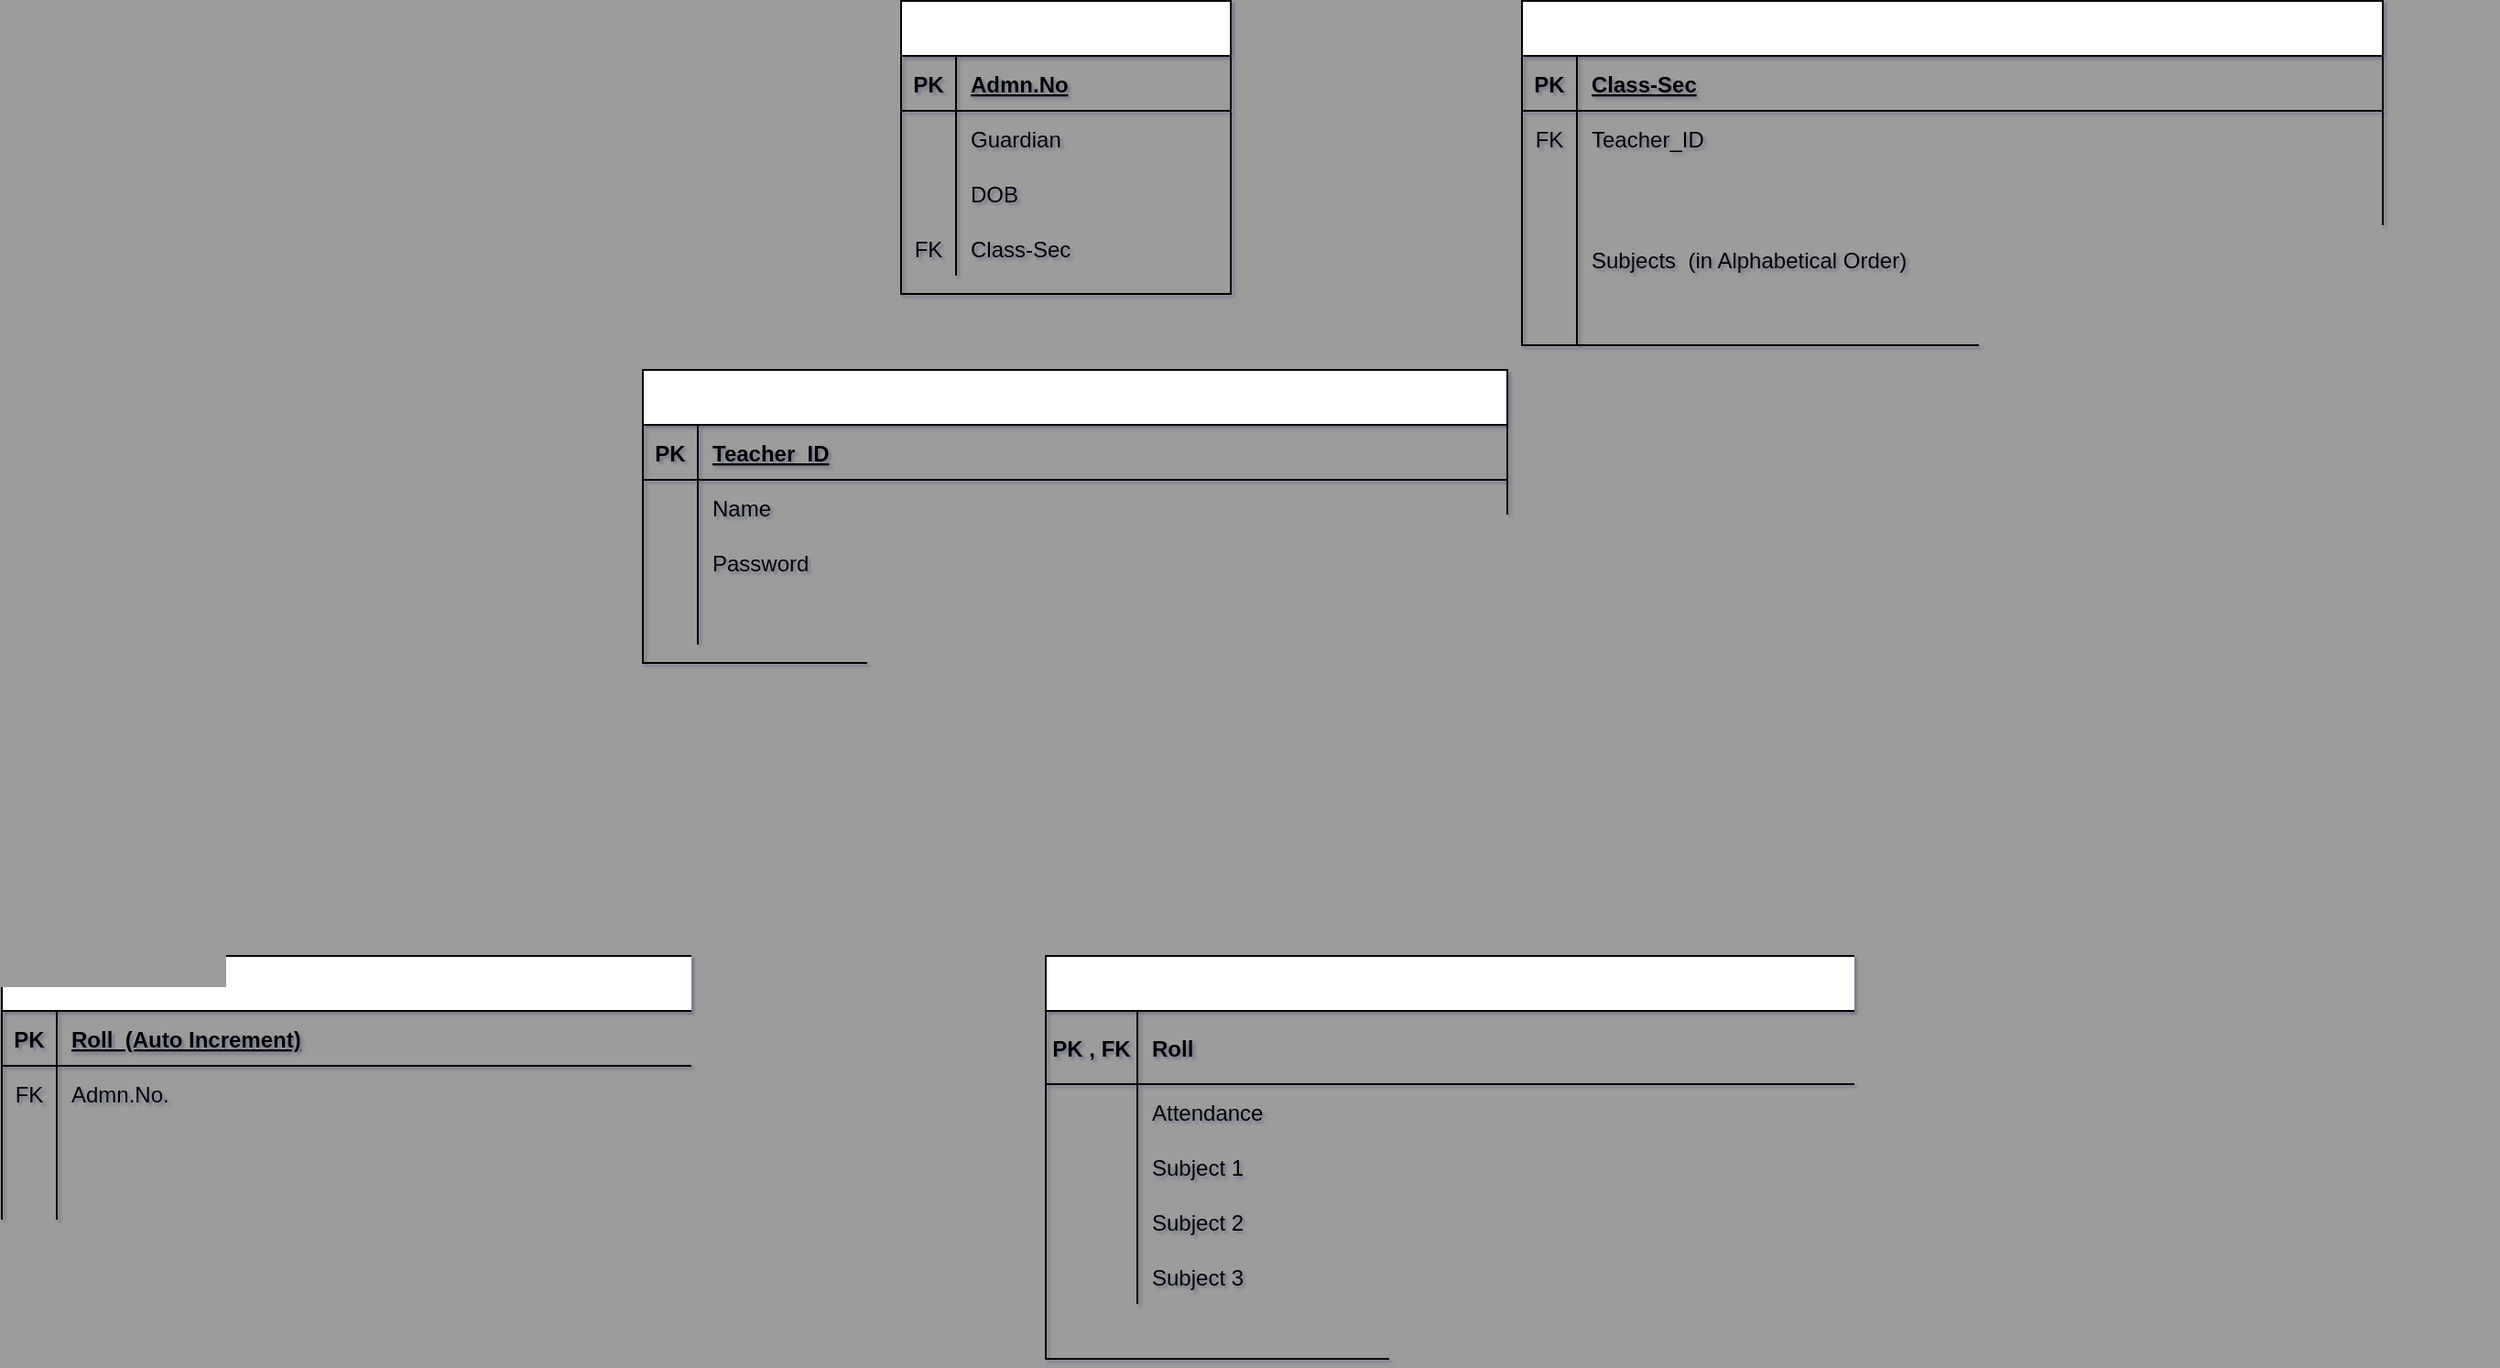 <mxfile>
    <diagram id="oIQxQyRJ99w0yqNT2jzi" name="Page-1">
        <mxGraphModel dx="1996" dy="615" grid="1" gridSize="10" guides="1" tooltips="1" connect="1" arrows="1" fold="1" page="1" pageScale="1" pageWidth="900" pageHeight="1600" background="#9C9C9C" math="0" shadow="1">
            <root>
                <mxCell id="0"/>
                <mxCell id="1" parent="0"/>
                <mxCell id="28" value="Students" style="shape=table;startSize=30;container=1;collapsible=1;childLayout=tableLayout;fixedRows=1;rowLines=0;fontStyle=1;align=center;resizeLast=1;strokeColor=#000000;labelBorderColor=none;fontColor=#FFFFFF;" parent="1" vertex="1">
                    <mxGeometry x="-89" y="78.5" width="180" height="160" as="geometry">
                        <mxRectangle x="-89" y="78.5" width="80" height="30" as="alternateBounds"/>
                    </mxGeometry>
                </mxCell>
                <mxCell id="29" value="" style="shape=partialRectangle;collapsible=0;dropTarget=0;pointerEvents=0;fillColor=none;top=0;left=0;bottom=1;right=0;points=[[0,0.5],[1,0.5]];portConstraint=eastwest;" parent="28" vertex="1">
                    <mxGeometry y="30" width="180" height="30" as="geometry"/>
                </mxCell>
                <mxCell id="30" value="PK" style="shape=partialRectangle;connectable=0;fillColor=none;top=0;left=0;bottom=0;right=0;fontStyle=1;overflow=hidden;" parent="29" vertex="1">
                    <mxGeometry width="30" height="30" as="geometry"/>
                </mxCell>
                <mxCell id="31" value="Admn.No" style="shape=partialRectangle;connectable=0;fillColor=none;top=0;left=0;bottom=0;right=0;align=left;spacingLeft=6;fontStyle=5;overflow=hidden;" parent="29" vertex="1">
                    <mxGeometry x="30" width="150" height="30" as="geometry"/>
                </mxCell>
                <mxCell id="32" value="" style="shape=partialRectangle;collapsible=0;dropTarget=0;pointerEvents=0;fillColor=none;top=0;left=0;bottom=0;right=0;points=[[0,0.5],[1,0.5]];portConstraint=eastwest;" parent="28" vertex="1">
                    <mxGeometry y="60" width="180" height="30" as="geometry"/>
                </mxCell>
                <mxCell id="33" value="" style="shape=partialRectangle;connectable=0;fillColor=none;top=0;left=0;bottom=0;right=0;editable=1;overflow=hidden;" parent="32" vertex="1">
                    <mxGeometry width="30" height="30" as="geometry"/>
                </mxCell>
                <mxCell id="34" value="Guardian" style="shape=partialRectangle;connectable=0;fillColor=none;top=0;left=0;bottom=0;right=0;align=left;spacingLeft=6;overflow=hidden;" parent="32" vertex="1">
                    <mxGeometry x="30" width="150" height="30" as="geometry"/>
                </mxCell>
                <mxCell id="35" value="" style="shape=partialRectangle;collapsible=0;dropTarget=0;pointerEvents=0;fillColor=none;top=0;left=0;bottom=0;right=0;points=[[0,0.5],[1,0.5]];portConstraint=eastwest;" parent="28" vertex="1">
                    <mxGeometry y="90" width="180" height="30" as="geometry"/>
                </mxCell>
                <mxCell id="36" value="" style="shape=partialRectangle;connectable=0;fillColor=none;top=0;left=0;bottom=0;right=0;editable=1;overflow=hidden;" parent="35" vertex="1">
                    <mxGeometry width="30" height="30" as="geometry"/>
                </mxCell>
                <mxCell id="37" value="DOB" style="shape=partialRectangle;connectable=0;fillColor=none;top=0;left=0;bottom=0;right=0;align=left;spacingLeft=6;overflow=hidden;" parent="35" vertex="1">
                    <mxGeometry x="30" width="150" height="30" as="geometry"/>
                </mxCell>
                <mxCell id="38" value="" style="shape=partialRectangle;collapsible=0;dropTarget=0;pointerEvents=0;fillColor=none;top=0;left=0;bottom=0;right=0;points=[[0,0.5],[1,0.5]];portConstraint=eastwest;" parent="28" vertex="1">
                    <mxGeometry y="120" width="180" height="30" as="geometry"/>
                </mxCell>
                <mxCell id="39" value="FK" style="shape=partialRectangle;connectable=0;fillColor=none;top=0;left=0;bottom=0;right=0;editable=1;overflow=hidden;" parent="38" vertex="1">
                    <mxGeometry width="30" height="30" as="geometry"/>
                </mxCell>
                <mxCell id="40" value="Class-Sec" style="shape=partialRectangle;connectable=0;fillColor=none;top=0;left=0;bottom=0;right=0;align=left;spacingLeft=6;overflow=hidden;" parent="38" vertex="1">
                    <mxGeometry x="30" width="150" height="30" as="geometry"/>
                </mxCell>
                <mxCell id="41" value="Admin" style="shape=table;startSize=30;container=1;collapsible=1;childLayout=tableLayout;fixedRows=1;rowLines=0;fontStyle=1;align=center;resizeLast=1;fontColor=#FFFFFF;strokeColor=#000000;" parent="1" vertex="1">
                    <mxGeometry x="250" y="78.5" width="470" height="188" as="geometry">
                        <mxRectangle x="250" y="78.5" width="70" height="30" as="alternateBounds"/>
                    </mxGeometry>
                </mxCell>
                <mxCell id="42" value="" style="shape=partialRectangle;collapsible=0;dropTarget=0;pointerEvents=0;fillColor=none;top=0;left=0;bottom=1;right=0;points=[[0,0.5],[1,0.5]];portConstraint=eastwest;" parent="41" vertex="1">
                    <mxGeometry y="30" width="470" height="30" as="geometry"/>
                </mxCell>
                <mxCell id="43" value="PK" style="shape=partialRectangle;connectable=0;fillColor=none;top=0;left=0;bottom=0;right=0;fontStyle=1;overflow=hidden;" parent="42" vertex="1">
                    <mxGeometry width="30" height="30" as="geometry"/>
                </mxCell>
                <mxCell id="44" value="Class-Sec" style="shape=partialRectangle;connectable=0;fillColor=none;top=0;left=0;bottom=0;right=0;align=left;spacingLeft=6;fontStyle=5;overflow=hidden;" parent="42" vertex="1">
                    <mxGeometry x="30" width="440" height="30" as="geometry"/>
                </mxCell>
                <mxCell id="45" value="" style="shape=partialRectangle;collapsible=0;dropTarget=0;pointerEvents=0;fillColor=none;top=0;left=0;bottom=0;right=0;points=[[0,0.5],[1,0.5]];portConstraint=eastwest;" parent="41" vertex="1">
                    <mxGeometry y="60" width="470" height="30" as="geometry"/>
                </mxCell>
                <mxCell id="46" value="FK" style="shape=partialRectangle;connectable=0;fillColor=none;top=0;left=0;bottom=0;right=0;editable=1;overflow=hidden;" parent="45" vertex="1">
                    <mxGeometry width="30" height="30" as="geometry"/>
                </mxCell>
                <mxCell id="47" value="Teacher_ID" style="shape=partialRectangle;connectable=0;fillColor=none;top=0;left=0;bottom=0;right=0;align=left;spacingLeft=6;overflow=hidden;" parent="45" vertex="1">
                    <mxGeometry x="30" width="440" height="30" as="geometry"/>
                </mxCell>
                <mxCell id="48" value="" style="shape=partialRectangle;collapsible=0;dropTarget=0;pointerEvents=0;fillColor=none;top=0;left=0;bottom=0;right=0;points=[[0,0.5],[1,0.5]];portConstraint=eastwest;" parent="41" vertex="1">
                    <mxGeometry y="90" width="470" height="34" as="geometry"/>
                </mxCell>
                <mxCell id="49" value="" style="shape=partialRectangle;connectable=0;fillColor=none;top=0;left=0;bottom=0;right=0;editable=1;overflow=hidden;" parent="48" vertex="1">
                    <mxGeometry width="30" height="34" as="geometry"/>
                </mxCell>
                <mxCell id="50" value="" style="shape=partialRectangle;connectable=0;fillColor=none;top=0;left=0;bottom=0;right=0;align=left;spacingLeft=6;overflow=hidden;" parent="48" vertex="1">
                    <mxGeometry x="30" width="440" height="34" as="geometry"/>
                </mxCell>
                <mxCell id="195" value="" style="shape=partialRectangle;collapsible=0;dropTarget=0;pointerEvents=0;fillColor=none;top=0;left=0;bottom=0;right=0;points=[[0,0.5],[1,0.5]];portConstraint=eastwest;" parent="41" vertex="1">
                    <mxGeometry y="124" width="470" height="34" as="geometry"/>
                </mxCell>
                <mxCell id="196" value="" style="shape=partialRectangle;connectable=0;fillColor=none;top=0;left=0;bottom=0;right=0;editable=1;overflow=hidden;" parent="195" vertex="1">
                    <mxGeometry width="30" height="34" as="geometry"/>
                </mxCell>
                <mxCell id="197" value="Subjects  (in Alphabetical Order)" style="shape=partialRectangle;connectable=0;fillColor=none;top=0;left=0;bottom=0;right=0;align=left;spacingLeft=6;overflow=hidden;" parent="195" vertex="1">
                    <mxGeometry x="30" width="440" height="34" as="geometry"/>
                </mxCell>
                <mxCell id="51" value="" style="shape=partialRectangle;collapsible=0;dropTarget=0;pointerEvents=0;fillColor=none;top=0;left=0;bottom=0;right=0;points=[[0,0.5],[1,0.5]];portConstraint=eastwest;" parent="41" vertex="1">
                    <mxGeometry y="158" width="470" height="30" as="geometry"/>
                </mxCell>
                <mxCell id="52" value="" style="shape=partialRectangle;connectable=0;fillColor=none;top=0;left=0;bottom=0;right=0;editable=1;overflow=hidden;" parent="51" vertex="1">
                    <mxGeometry width="30" height="30" as="geometry"/>
                </mxCell>
                <mxCell id="53" value="" style="shape=partialRectangle;connectable=0;fillColor=none;top=0;left=0;bottom=0;right=0;align=left;spacingLeft=6;overflow=hidden;" parent="51" vertex="1">
                    <mxGeometry x="30" width="440" height="30" as="geometry"/>
                </mxCell>
                <mxCell id="55" value="Teachers" style="shape=table;startSize=30;container=1;collapsible=1;childLayout=tableLayout;fixedRows=1;rowLines=0;fontStyle=1;align=center;resizeLast=1;fontColor=#FFFFFF;strokeColor=#000000;" parent="1" vertex="1">
                    <mxGeometry x="-230" y="280" width="472" height="160" as="geometry">
                        <mxRectangle x="-230" y="280" width="80" height="30" as="alternateBounds"/>
                    </mxGeometry>
                </mxCell>
                <mxCell id="56" value="" style="shape=partialRectangle;collapsible=0;dropTarget=0;pointerEvents=0;fillColor=none;top=0;left=0;bottom=1;right=0;points=[[0,0.5],[1,0.5]];portConstraint=eastwest;" parent="55" vertex="1">
                    <mxGeometry y="30" width="472" height="30" as="geometry"/>
                </mxCell>
                <mxCell id="57" value="PK" style="shape=partialRectangle;connectable=0;fillColor=none;top=0;left=0;bottom=0;right=0;fontStyle=1;overflow=hidden;" parent="56" vertex="1">
                    <mxGeometry width="30" height="30" as="geometry"/>
                </mxCell>
                <mxCell id="58" value="Teacher_ID" style="shape=partialRectangle;connectable=0;fillColor=none;top=0;left=0;bottom=0;right=0;align=left;spacingLeft=6;fontStyle=5;overflow=hidden;" parent="56" vertex="1">
                    <mxGeometry x="30" width="442" height="30" as="geometry"/>
                </mxCell>
                <mxCell id="59" value="" style="shape=partialRectangle;collapsible=0;dropTarget=0;pointerEvents=0;fillColor=none;top=0;left=0;bottom=0;right=0;points=[[0,0.5],[1,0.5]];portConstraint=eastwest;" parent="55" vertex="1">
                    <mxGeometry y="60" width="472" height="30" as="geometry"/>
                </mxCell>
                <mxCell id="60" value="" style="shape=partialRectangle;connectable=0;fillColor=none;top=0;left=0;bottom=0;right=0;editable=1;overflow=hidden;" parent="59" vertex="1">
                    <mxGeometry width="30" height="30" as="geometry"/>
                </mxCell>
                <mxCell id="61" value="Name" style="shape=partialRectangle;connectable=0;fillColor=none;top=0;left=0;bottom=0;right=0;align=left;spacingLeft=6;overflow=hidden;" parent="59" vertex="1">
                    <mxGeometry x="30" width="442" height="30" as="geometry"/>
                </mxCell>
                <mxCell id="62" value="" style="shape=partialRectangle;collapsible=0;dropTarget=0;pointerEvents=0;fillColor=none;top=0;left=0;bottom=0;right=0;points=[[0,0.5],[1,0.5]];portConstraint=eastwest;" parent="55" vertex="1">
                    <mxGeometry y="90" width="472" height="30" as="geometry"/>
                </mxCell>
                <mxCell id="63" value="" style="shape=partialRectangle;connectable=0;fillColor=none;top=0;left=0;bottom=0;right=0;editable=1;overflow=hidden;" parent="62" vertex="1">
                    <mxGeometry width="30" height="30" as="geometry"/>
                </mxCell>
                <mxCell id="64" value="Password" style="shape=partialRectangle;connectable=0;fillColor=none;top=0;left=0;bottom=0;right=0;align=left;spacingLeft=6;overflow=hidden;" parent="62" vertex="1">
                    <mxGeometry x="30" width="442" height="30" as="geometry"/>
                </mxCell>
                <mxCell id="65" value="" style="shape=partialRectangle;collapsible=0;dropTarget=0;pointerEvents=0;fillColor=none;top=0;left=0;bottom=0;right=0;points=[[0,0.5],[1,0.5]];portConstraint=eastwest;" parent="55" vertex="1">
                    <mxGeometry y="120" width="472" height="30" as="geometry"/>
                </mxCell>
                <mxCell id="66" value="" style="shape=partialRectangle;connectable=0;fillColor=none;top=0;left=0;bottom=0;right=0;editable=1;overflow=hidden;" parent="65" vertex="1">
                    <mxGeometry width="30" height="30" as="geometry"/>
                </mxCell>
                <mxCell id="67" value="" style="shape=partialRectangle;connectable=0;fillColor=none;top=0;left=0;bottom=0;right=0;align=left;spacingLeft=6;overflow=hidden;" parent="65" vertex="1">
                    <mxGeometry x="30" width="442" height="30" as="geometry"/>
                </mxCell>
                <mxCell id="142" value="" style="edgeStyle=entityRelationEdgeStyle;fontSize=12;html=1;endArrow=ERmandOne;startArrow=ERmandOne;fontColor=#FFFFFF;exitX=1;exitY=0.5;exitDx=0;exitDy=0;" parent="1" source="56" target="45" edge="1">
                    <mxGeometry width="100" height="100" relative="1" as="geometry">
                        <mxPoint x="240" y="290" as="sourcePoint"/>
                        <mxPoint x="210" y="210" as="targetPoint"/>
                    </mxGeometry>
                </mxCell>
                <mxCell id="143" value="" style="edgeStyle=entityRelationEdgeStyle;fontSize=12;html=1;endArrow=ERmandOne;startArrow=ERmandOne;fontColor=#FFFFFF;entryX=0.002;entryY=0.31;entryDx=0;entryDy=0;entryPerimeter=0;exitX=1;exitY=0.717;exitDx=0;exitDy=0;exitPerimeter=0;" parent="1" source="38" target="42" edge="1">
                    <mxGeometry width="100" height="100" relative="1" as="geometry">
                        <mxPoint x="240" y="220" as="sourcePoint"/>
                        <mxPoint x="240" y="130" as="targetPoint"/>
                    </mxGeometry>
                </mxCell>
                <mxCell id="144" value="Students-12A" style="shape=table;startSize=30;container=1;collapsible=1;childLayout=tableLayout;fixedRows=1;rowLines=0;fontStyle=1;align=center;resizeLast=1;fontColor=#FFFFFF;strokeColor=#000000;" parent="1" vertex="1">
                    <mxGeometry x="-580" y="600" width="450" height="150" as="geometry"/>
                </mxCell>
                <mxCell id="145" value="" style="shape=partialRectangle;collapsible=0;dropTarget=0;pointerEvents=0;fillColor=none;top=0;left=0;bottom=1;right=0;points=[[0,0.5],[1,0.5]];portConstraint=eastwest;" parent="144" vertex="1">
                    <mxGeometry y="30" width="450" height="30" as="geometry"/>
                </mxCell>
                <mxCell id="146" value="PK" style="shape=partialRectangle;connectable=0;fillColor=none;top=0;left=0;bottom=0;right=0;fontStyle=1;overflow=hidden;" parent="145" vertex="1">
                    <mxGeometry width="30" height="30" as="geometry"/>
                </mxCell>
                <mxCell id="147" value="Roll  (Auto Increment)" style="shape=partialRectangle;connectable=0;fillColor=none;top=0;left=0;bottom=0;right=0;align=left;spacingLeft=6;fontStyle=5;overflow=hidden;" parent="145" vertex="1">
                    <mxGeometry x="30" width="420" height="30" as="geometry"/>
                </mxCell>
                <mxCell id="148" value="" style="shape=partialRectangle;collapsible=0;dropTarget=0;pointerEvents=0;fillColor=none;top=0;left=0;bottom=0;right=0;points=[[0,0.5],[1,0.5]];portConstraint=eastwest;" parent="144" vertex="1">
                    <mxGeometry y="60" width="450" height="30" as="geometry"/>
                </mxCell>
                <mxCell id="149" value="FK" style="shape=partialRectangle;connectable=0;fillColor=none;top=0;left=0;bottom=0;right=0;editable=1;overflow=hidden;" parent="148" vertex="1">
                    <mxGeometry width="30" height="30" as="geometry"/>
                </mxCell>
                <mxCell id="150" value="Admn.No." style="shape=partialRectangle;connectable=0;fillColor=none;top=0;left=0;bottom=0;right=0;align=left;spacingLeft=6;overflow=hidden;" parent="148" vertex="1">
                    <mxGeometry x="30" width="420" height="30" as="geometry"/>
                </mxCell>
                <mxCell id="151" value="" style="shape=partialRectangle;collapsible=0;dropTarget=0;pointerEvents=0;fillColor=none;top=0;left=0;bottom=0;right=0;points=[[0,0.5],[1,0.5]];portConstraint=eastwest;" parent="144" vertex="1">
                    <mxGeometry y="90" width="450" height="30" as="geometry"/>
                </mxCell>
                <mxCell id="152" value="" style="shape=partialRectangle;connectable=0;fillColor=none;top=0;left=0;bottom=0;right=0;editable=1;overflow=hidden;" parent="151" vertex="1">
                    <mxGeometry width="30" height="30" as="geometry"/>
                </mxCell>
                <mxCell id="153" value="" style="shape=partialRectangle;connectable=0;fillColor=none;top=0;left=0;bottom=0;right=0;align=left;spacingLeft=6;overflow=hidden;" parent="151" vertex="1">
                    <mxGeometry x="30" width="420" height="30" as="geometry"/>
                </mxCell>
                <mxCell id="154" value="" style="shape=partialRectangle;collapsible=0;dropTarget=0;pointerEvents=0;fillColor=none;top=0;left=0;bottom=0;right=0;points=[[0,0.5],[1,0.5]];portConstraint=eastwest;" parent="144" vertex="1">
                    <mxGeometry y="120" width="450" height="30" as="geometry"/>
                </mxCell>
                <mxCell id="155" value="" style="shape=partialRectangle;connectable=0;fillColor=none;top=0;left=0;bottom=0;right=0;editable=1;overflow=hidden;" parent="154" vertex="1">
                    <mxGeometry width="30" height="30" as="geometry"/>
                </mxCell>
                <mxCell id="156" value="" style="shape=partialRectangle;connectable=0;fillColor=none;top=0;left=0;bottom=0;right=0;align=left;spacingLeft=6;overflow=hidden;" parent="154" vertex="1">
                    <mxGeometry x="30" width="420" height="30" as="geometry"/>
                </mxCell>
                <mxCell id="163" value="Marks-12A" style="shape=table;startSize=30;container=1;collapsible=1;childLayout=tableLayout;fixedRows=1;rowLines=0;fontStyle=1;align=center;resizeLast=1;fontColor=#FFFFFF;strokeColor=#000000;" parent="1" vertex="1">
                    <mxGeometry x="-10" y="600" width="690" height="220" as="geometry"/>
                </mxCell>
                <mxCell id="164" value="" style="shape=partialRectangle;collapsible=0;dropTarget=0;pointerEvents=0;fillColor=none;top=0;left=0;bottom=1;right=0;points=[[0,0.5],[1,0.5]];portConstraint=eastwest;" parent="163" vertex="1">
                    <mxGeometry y="30" width="690" height="40" as="geometry"/>
                </mxCell>
                <mxCell id="165" value="PK , FK" style="shape=partialRectangle;connectable=0;fillColor=none;top=0;left=0;bottom=0;right=0;fontStyle=1;overflow=hidden;" parent="164" vertex="1">
                    <mxGeometry width="50" height="40" as="geometry"/>
                </mxCell>
                <mxCell id="166" value="Roll   " style="shape=partialRectangle;connectable=0;fillColor=none;top=0;left=0;bottom=0;right=0;align=left;spacingLeft=6;fontStyle=1;overflow=hidden;" parent="164" vertex="1">
                    <mxGeometry x="50" width="640" height="40" as="geometry"/>
                </mxCell>
                <mxCell id="167" value="" style="shape=partialRectangle;collapsible=0;dropTarget=0;pointerEvents=0;fillColor=none;top=0;left=0;bottom=0;right=0;points=[[0,0.5],[1,0.5]];portConstraint=eastwest;" parent="163" vertex="1">
                    <mxGeometry y="70" width="690" height="30" as="geometry"/>
                </mxCell>
                <mxCell id="168" value="" style="shape=partialRectangle;connectable=0;fillColor=none;top=0;left=0;bottom=0;right=0;editable=1;overflow=hidden;" parent="167" vertex="1">
                    <mxGeometry width="50" height="30" as="geometry"/>
                </mxCell>
                <mxCell id="169" value="Attendance" style="shape=partialRectangle;connectable=0;fillColor=none;top=0;left=0;bottom=0;right=0;align=left;spacingLeft=6;overflow=hidden;" parent="167" vertex="1">
                    <mxGeometry x="50" width="640" height="30" as="geometry"/>
                </mxCell>
                <mxCell id="170" value="" style="shape=partialRectangle;collapsible=0;dropTarget=0;pointerEvents=0;fillColor=none;top=0;left=0;bottom=0;right=0;points=[[0,0.5],[1,0.5]];portConstraint=eastwest;" parent="163" vertex="1">
                    <mxGeometry y="100" width="690" height="30" as="geometry"/>
                </mxCell>
                <mxCell id="171" value="" style="shape=partialRectangle;connectable=0;fillColor=none;top=0;left=0;bottom=0;right=0;editable=1;overflow=hidden;" parent="170" vertex="1">
                    <mxGeometry width="50" height="30" as="geometry"/>
                </mxCell>
                <mxCell id="172" value="Subject 1" style="shape=partialRectangle;connectable=0;fillColor=none;top=0;left=0;bottom=0;right=0;align=left;spacingLeft=6;overflow=hidden;" parent="170" vertex="1">
                    <mxGeometry x="50" width="640" height="30" as="geometry"/>
                </mxCell>
                <mxCell id="173" value="" style="shape=partialRectangle;collapsible=0;dropTarget=0;pointerEvents=0;fillColor=none;top=0;left=0;bottom=0;right=0;points=[[0,0.5],[1,0.5]];portConstraint=eastwest;" parent="163" vertex="1">
                    <mxGeometry y="130" width="690" height="30" as="geometry"/>
                </mxCell>
                <mxCell id="174" value="" style="shape=partialRectangle;connectable=0;fillColor=none;top=0;left=0;bottom=0;right=0;editable=1;overflow=hidden;" parent="173" vertex="1">
                    <mxGeometry width="50" height="30" as="geometry"/>
                </mxCell>
                <mxCell id="175" value="Subject 2" style="shape=partialRectangle;connectable=0;fillColor=none;top=0;left=0;bottom=0;right=0;align=left;spacingLeft=6;overflow=hidden;" parent="173" vertex="1">
                    <mxGeometry x="50" width="640" height="30" as="geometry"/>
                </mxCell>
                <mxCell id="190" value="" style="shape=partialRectangle;collapsible=0;dropTarget=0;pointerEvents=0;fillColor=none;top=0;left=0;bottom=0;right=0;points=[[0,0.5],[1,0.5]];portConstraint=eastwest;" parent="163" vertex="1">
                    <mxGeometry y="160" width="690" height="30" as="geometry"/>
                </mxCell>
                <mxCell id="191" value="" style="shape=partialRectangle;connectable=0;fillColor=none;top=0;left=0;bottom=0;right=0;editable=1;overflow=hidden;" parent="190" vertex="1">
                    <mxGeometry width="50" height="30" as="geometry"/>
                </mxCell>
                <mxCell id="192" value="Subject 3" style="shape=partialRectangle;connectable=0;fillColor=none;top=0;left=0;bottom=0;right=0;align=left;spacingLeft=6;overflow=hidden;" parent="190" vertex="1">
                    <mxGeometry x="50" width="640" height="30" as="geometry"/>
                </mxCell>
                <mxCell id="176" value="" style="edgeStyle=entityRelationEdgeStyle;fontSize=12;html=1;endArrow=ERone;endFill=1;fontColor=#FFFFFF;exitX=1;exitY=0.5;exitDx=0;exitDy=0;" parent="1" source="145" target="164" edge="1">
                    <mxGeometry width="100" height="100" relative="1" as="geometry">
                        <mxPoint x="-190" y="630" as="sourcePoint"/>
                        <mxPoint x="-90" y="530" as="targetPoint"/>
                    </mxGeometry>
                </mxCell>
                <mxCell id="194" value="" style="edgeStyle=orthogonalEdgeStyle;fontSize=12;html=1;endArrow=ERzeroToMany;startArrow=ERmandOne;fontColor=#FFFFFF;elbow=vertical;entryX=1.001;entryY=0.244;entryDx=0;entryDy=0;entryPerimeter=0;" parent="1" source="48" target="173" edge="1">
                    <mxGeometry width="100" height="100" relative="1" as="geometry">
                        <mxPoint x="740" y="210" as="sourcePoint"/>
                        <mxPoint x="700" y="690" as="targetPoint"/>
                        <Array as="points">
                            <mxPoint x="770" y="200"/>
                            <mxPoint x="770" y="737"/>
                        </Array>
                    </mxGeometry>
                </mxCell>
            </root>
        </mxGraphModel>
    </diagram>
    <diagram id="sR3xg9FtY8wLBwxeg6wa" name="Page-2">
        <mxGraphModel dx="1096" dy="615" grid="1" gridSize="10" guides="1" tooltips="1" connect="1" arrows="1" fold="1" page="1" pageScale="1" pageWidth="1200" pageHeight="1920" background="#854100" math="0" shadow="0">
            <root>
                <mxCell id="Pp3ixRvNT5yIHclJK6_6-0"/>
                <mxCell id="Pp3ixRvNT5yIHclJK6_6-1" parent="Pp3ixRvNT5yIHclJK6_6-0"/>
                <mxCell id="NXDeuuNNnxQUC-3iIf2m-0" value="" style="group" parent="Pp3ixRvNT5yIHclJK6_6-1" vertex="1" connectable="0">
                    <mxGeometry x="40" y="30" width="536" height="400" as="geometry"/>
                </mxCell>
                <mxCell id="VFKwjuI6PaATOPqBNlFi-2" value="&lt;h1&gt;&lt;font style=&quot;font-size: 41px&quot; face=&quot;Times New Roman&quot;&gt;ADMIN&lt;/font&gt;&lt;/h1&gt;" style="ellipse;whiteSpace=wrap;html=1;align=center;newEdgeStyle={&quot;edgeStyle&quot;:&quot;entityRelationEdgeStyle&quot;,&quot;startArrow&quot;:&quot;none&quot;,&quot;endArrow&quot;:&quot;none&quot;,&quot;segment&quot;:10,&quot;curved&quot;:1};treeFolding=1;treeMoving=1;" parent="NXDeuuNNnxQUC-3iIf2m-0" vertex="1">
                    <mxGeometry x="196" y="-10" width="180" height="90" as="geometry"/>
                </mxCell>
                <mxCell id="VFKwjuI6PaATOPqBNlFi-3" value="&lt;font style=&quot;font-size: 16px&quot;&gt;Primary Key&lt;/font&gt;" style="whiteSpace=wrap;html=1;rounded=1;arcSize=50;align=center;verticalAlign=middle;strokeWidth=1;autosize=1;spacing=4;treeFolding=1;treeMoving=1;newEdgeStyle={&quot;edgeStyle&quot;:&quot;entityRelationEdgeStyle&quot;,&quot;startArrow&quot;:&quot;none&quot;,&quot;endArrow&quot;:&quot;none&quot;,&quot;segment&quot;:10,&quot;curved&quot;:1};" parent="NXDeuuNNnxQUC-3iIf2m-0" vertex="1">
                    <mxGeometry x="49" y="105" width="130" height="30" as="geometry"/>
                </mxCell>
                <mxCell id="VFKwjuI6PaATOPqBNlFi-5" value="" style="edgeStyle=entityRelationEdgeStyle;fontSize=12;html=1;endArrow=ERzeroToOne;startArrow=ERmandOne;entryX=0;entryY=0.5;entryDx=0;entryDy=0;exitX=0.5;exitY=0;exitDx=0;exitDy=0;" parent="NXDeuuNNnxQUC-3iIf2m-0" source="VFKwjuI6PaATOPqBNlFi-3" target="VFKwjuI6PaATOPqBNlFi-2" edge="1">
                    <mxGeometry width="100" height="100" relative="1" as="geometry">
                        <mxPoint x="76" y="170" as="sourcePoint"/>
                        <mxPoint x="176" y="70" as="targetPoint"/>
                    </mxGeometry>
                </mxCell>
                <mxCell id="VFKwjuI6PaATOPqBNlFi-25" style="edgeStyle=none;html=1;exitX=0.5;exitY=1;exitDx=0;exitDy=0;" parent="NXDeuuNNnxQUC-3iIf2m-0" source="VFKwjuI6PaATOPqBNlFi-8" edge="1">
                    <mxGeometry relative="1" as="geometry">
                        <mxPoint x="55.286" y="230" as="targetPoint"/>
                    </mxGeometry>
                </mxCell>
                <mxCell id="VFKwjuI6PaATOPqBNlFi-8" value="1.Teacher ID" style="whiteSpace=wrap;html=1;align=center;verticalAlign=middle;treeFolding=1;treeMoving=1;" parent="NXDeuuNNnxQUC-3iIf2m-0" vertex="1">
                    <mxGeometry x="4" y="175" width="102" height="25" as="geometry"/>
                </mxCell>
                <mxCell id="VFKwjuI6PaATOPqBNlFi-30" style="edgeStyle=none;html=1;exitX=0.5;exitY=1;exitDx=0;exitDy=0;" parent="NXDeuuNNnxQUC-3iIf2m-0" source="VFKwjuI6PaATOPqBNlFi-9" edge="1">
                    <mxGeometry relative="1" as="geometry">
                        <mxPoint x="170.143" y="230" as="targetPoint"/>
                    </mxGeometry>
                </mxCell>
                <mxCell id="VFKwjuI6PaATOPqBNlFi-9" value="2.Username" style="whiteSpace=wrap;html=1;align=center;verticalAlign=middle;treeFolding=1;treeMoving=1;" parent="NXDeuuNNnxQUC-3iIf2m-0" vertex="1">
                    <mxGeometry x="124" y="175" width="92" height="25" as="geometry"/>
                </mxCell>
                <mxCell id="VFKwjuI6PaATOPqBNlFi-13" value="" style="endArrow=classic;html=1;exitX=0.5;exitY=1;exitDx=0;exitDy=0;entryX=0.5;entryY=0;entryDx=0;entryDy=0;" parent="NXDeuuNNnxQUC-3iIf2m-0" source="VFKwjuI6PaATOPqBNlFi-3" target="VFKwjuI6PaATOPqBNlFi-8" edge="1">
                    <mxGeometry width="50" height="50" relative="1" as="geometry">
                        <mxPoint x="216" y="190" as="sourcePoint"/>
                        <mxPoint x="266" y="140" as="targetPoint"/>
                    </mxGeometry>
                </mxCell>
                <mxCell id="VFKwjuI6PaATOPqBNlFi-14" value="" style="endArrow=classic;html=1;exitX=0.5;exitY=1;exitDx=0;exitDy=0;entryX=0.5;entryY=0;entryDx=0;entryDy=0;" parent="NXDeuuNNnxQUC-3iIf2m-0" source="VFKwjuI6PaATOPqBNlFi-3" target="VFKwjuI6PaATOPqBNlFi-9" edge="1">
                    <mxGeometry width="50" height="50" relative="1" as="geometry">
                        <mxPoint x="216" y="190" as="sourcePoint"/>
                        <mxPoint x="266" y="140" as="targetPoint"/>
                    </mxGeometry>
                </mxCell>
                <mxCell id="VFKwjuI6PaATOPqBNlFi-24" value="Admin's Work" style="rounded=1;arcSize=10;whiteSpace=wrap;html=1;align=center;" parent="NXDeuuNNnxQUC-3iIf2m-0" vertex="1">
                    <mxGeometry x="270" y="200" width="100" height="40" as="geometry"/>
                </mxCell>
                <mxCell id="eg9HoDoHFmB2oO4siofI-19" style="edgeStyle=none;html=1;exitX=0.5;exitY=1;exitDx=0;exitDy=0;entryX=0;entryY=0.5;entryDx=0;entryDy=0;fontSize=32;fontColor=#33FFFF;" parent="NXDeuuNNnxQUC-3iIf2m-0" source="VFKwjuI6PaATOPqBNlFi-26" target="VFKwjuI6PaATOPqBNlFi-28" edge="1">
                    <mxGeometry relative="1" as="geometry"/>
                </mxCell>
                <mxCell id="VFKwjuI6PaATOPqBNlFi-26" value="most probably&lt;br&gt;auto increment" style="rounded=1;arcSize=10;whiteSpace=wrap;html=1;align=center;" parent="NXDeuuNNnxQUC-3iIf2m-0" vertex="1">
                    <mxGeometry y="230" width="110" height="50" as="geometry"/>
                </mxCell>
                <mxCell id="VFKwjuI6PaATOPqBNlFi-29" style="edgeStyle=none;html=1;exitX=1;exitY=0;exitDx=0;exitDy=0;entryX=0.5;entryY=1;entryDx=0;entryDy=0;" parent="NXDeuuNNnxQUC-3iIf2m-0" source="VFKwjuI6PaATOPqBNlFi-28" target="VFKwjuI6PaATOPqBNlFi-24" edge="1">
                    <mxGeometry relative="1" as="geometry"/>
                </mxCell>
                <mxCell id="VFKwjuI6PaATOPqBNlFi-28" value="IF NOT" style="rounded=1;arcSize=10;whiteSpace=wrap;html=1;align=center;" parent="NXDeuuNNnxQUC-3iIf2m-0" vertex="1">
                    <mxGeometry x="106" y="300" width="100" height="40" as="geometry"/>
                </mxCell>
                <mxCell id="VFKwjuI6PaATOPqBNlFi-31" value="&lt;font style=&quot;font-size: 11px&quot;&gt;most probably teacher ka full name&lt;/font&gt;" style="rounded=1;arcSize=10;whiteSpace=wrap;html=1;align=center;" parent="NXDeuuNNnxQUC-3iIf2m-0" vertex="1">
                    <mxGeometry x="120" y="230" width="100" height="50" as="geometry"/>
                </mxCell>
                <mxCell id="eg9HoDoHFmB2oO4siofI-47" style="edgeStyle=none;html=1;exitX=0;exitY=0.75;exitDx=0;exitDy=0;entryX=1;entryY=0.5;entryDx=0;entryDy=0;fontSize=32;fontColor=#33FFFF;" parent="NXDeuuNNnxQUC-3iIf2m-0" source="VFKwjuI6PaATOPqBNlFi-32" target="VFKwjuI6PaATOPqBNlFi-24" edge="1">
                    <mxGeometry relative="1" as="geometry"/>
                </mxCell>
                <mxCell id="VFKwjuI6PaATOPqBNlFi-32" value="4.CLASS" style="whiteSpace=wrap;html=1;rounded=1;arcSize=50;align=center;verticalAlign=middle;strokeWidth=1;autosize=1;spacing=4;treeFolding=1;treeMoving=1;newEdgeStyle={&quot;edgeStyle&quot;:&quot;entityRelationEdgeStyle&quot;,&quot;startArrow&quot;:&quot;none&quot;,&quot;endArrow&quot;:&quot;none&quot;,&quot;segment&quot;:10,&quot;curved&quot;:1};" parent="NXDeuuNNnxQUC-3iIf2m-0" vertex="1">
                    <mxGeometry x="460" y="120" width="90" height="30" as="geometry"/>
                </mxCell>
                <mxCell id="VFKwjuI6PaATOPqBNlFi-33" value="" style="edgeStyle=entityRelationEdgeStyle;startArrow=none;endArrow=none;segment=10;curved=1;exitX=1;exitY=0.5;exitDx=0;exitDy=0;" parent="NXDeuuNNnxQUC-3iIf2m-0" source="VFKwjuI6PaATOPqBNlFi-2" target="VFKwjuI6PaATOPqBNlFi-32" edge="1">
                    <mxGeometry relative="1" as="geometry">
                        <mxPoint x="286" y="175" as="sourcePoint"/>
                    </mxGeometry>
                </mxCell>
                <mxCell id="NXDeuuNNnxQUC-3iIf2m-3" style="edgeStyle=none;html=1;exitX=0.25;exitY=1;exitDx=0;exitDy=0;entryX=0.5;entryY=0;entryDx=0;entryDy=0;" parent="NXDeuuNNnxQUC-3iIf2m-0" source="VFKwjuI6PaATOPqBNlFi-34" target="VFKwjuI6PaATOPqBNlFi-24" edge="1">
                    <mxGeometry relative="1" as="geometry"/>
                </mxCell>
                <mxCell id="VFKwjuI6PaATOPqBNlFi-34" value="3.Subjects&amp;nbsp; &lt;br&gt;&amp;nbsp;(Only initials)" style="whiteSpace=wrap;html=1;rounded=1;arcSize=50;align=center;verticalAlign=middle;strokeWidth=1;autosize=1;spacing=4;treeFolding=1;treeMoving=1;newEdgeStyle={&quot;edgeStyle&quot;:&quot;entityRelationEdgeStyle&quot;,&quot;startArrow&quot;:&quot;none&quot;,&quot;endArrow&quot;:&quot;none&quot;,&quot;segment&quot;:10,&quot;curved&quot;:1};" parent="NXDeuuNNnxQUC-3iIf2m-0" vertex="1">
                    <mxGeometry x="292" y="110" width="110" height="40" as="geometry"/>
                </mxCell>
                <mxCell id="VFKwjuI6PaATOPqBNlFi-35" value="" style="edgeStyle=entityRelationEdgeStyle;startArrow=none;endArrow=none;segment=10;curved=1;" parent="NXDeuuNNnxQUC-3iIf2m-0" target="VFKwjuI6PaATOPqBNlFi-34" edge="1">
                    <mxGeometry relative="1" as="geometry">
                        <mxPoint x="256" y="77" as="sourcePoint"/>
                    </mxGeometry>
                </mxCell>
                <mxCell id="eg9HoDoHFmB2oO4siofI-20" style="edgeStyle=none;html=1;exitX=0.5;exitY=1;exitDx=0;exitDy=0;entryX=0.5;entryY=0;entryDx=0;entryDy=0;fontSize=32;fontColor=#33FFFF;" parent="NXDeuuNNnxQUC-3iIf2m-0" source="VFKwjuI6PaATOPqBNlFi-37" target="VFKwjuI6PaATOPqBNlFi-39" edge="1">
                    <mxGeometry relative="1" as="geometry"/>
                </mxCell>
                <mxCell id="VFKwjuI6PaATOPqBNlFi-37" value="&lt;span style=&quot;font-size: 11px&quot;&gt;Can be seperate&lt;/span&gt;" style="rounded=1;arcSize=10;whiteSpace=wrap;html=1;align=center;" parent="NXDeuuNNnxQUC-3iIf2m-0" vertex="1">
                    <mxGeometry x="455" y="220" width="100" height="50" as="geometry"/>
                </mxCell>
                <mxCell id="VFKwjuI6PaATOPqBNlFi-36" style="edgeStyle=none;html=1;exitX=0.5;exitY=1;exitDx=0;exitDy=0;" parent="NXDeuuNNnxQUC-3iIf2m-0" source="VFKwjuI6PaATOPqBNlFi-32" target="VFKwjuI6PaATOPqBNlFi-37" edge="1">
                    <mxGeometry relative="1" as="geometry">
                        <mxPoint x="451.857" y="270" as="targetPoint"/>
                    </mxGeometry>
                </mxCell>
                <mxCell id="VFKwjuI6PaATOPqBNlFi-43" style="edgeStyle=none;html=1;exitX=0.5;exitY=0;exitDx=0;exitDy=0;entryX=0.5;entryY=1;entryDx=0;entryDy=0;" parent="NXDeuuNNnxQUC-3iIf2m-0" source="VFKwjuI6PaATOPqBNlFi-39" target="VFKwjuI6PaATOPqBNlFi-24" edge="1">
                    <mxGeometry relative="1" as="geometry">
                        <mxPoint x="296" y="251" as="targetPoint"/>
                    </mxGeometry>
                </mxCell>
                <mxCell id="VFKwjuI6PaATOPqBNlFi-39" value="&lt;span style=&quot;font-size: 11px&quot;&gt;IF CLASS TEACHER&lt;/span&gt;" style="rounded=1;arcSize=10;whiteSpace=wrap;html=1;align=center;" parent="NXDeuuNNnxQUC-3iIf2m-0" vertex="1">
                    <mxGeometry x="420" y="300" width="100" height="40" as="geometry"/>
                </mxCell>
                <mxCell id="eg9HoDoHFmB2oO4siofI-22" style="edgeStyle=none;html=1;exitX=0.5;exitY=0;exitDx=0;exitDy=0;fontSize=32;fontColor=#33FFFF;" parent="NXDeuuNNnxQUC-3iIf2m-0" source="eg9HoDoHFmB2oO4siofI-21" target="VFKwjuI6PaATOPqBNlFi-24" edge="1">
                    <mxGeometry relative="1" as="geometry"/>
                </mxCell>
                <UserObject label="&lt;font color=&quot;#ffffff&quot; style=&quot;font-size: 21px&quot;&gt;5.Password&lt;/font&gt;" treeRoot="1" id="eg9HoDoHFmB2oO4siofI-21">
                    <mxCell style="whiteSpace=wrap;html=1;align=center;treeFolding=1;treeMoving=1;newEdgeStyle={&quot;edgeStyle&quot;:&quot;elbowEdgeStyle&quot;,&quot;startArrow&quot;:&quot;none&quot;,&quot;endArrow&quot;:&quot;none&quot;};fontSize=32;fontColor=#33FFFF;" parent="NXDeuuNNnxQUC-3iIf2m-0" vertex="1">
                        <mxGeometry x="260" y="340" width="120" height="60" as="geometry"/>
                    </mxCell>
                </UserObject>
                <mxCell id="NXDeuuNNnxQUC-3iIf2m-4" value="" style="endArrow=none;html=1;rounded=0;" parent="Pp3ixRvNT5yIHclJK6_6-1" edge="1">
                    <mxGeometry relative="1" as="geometry">
                        <mxPoint y="480" as="sourcePoint"/>
                        <mxPoint x="680" y="480" as="targetPoint"/>
                        <Array as="points">
                            <mxPoint x="350" y="480"/>
                        </Array>
                    </mxGeometry>
                </mxCell>
                <mxCell id="NXDeuuNNnxQUC-3iIf2m-6" value="" style="html=1;shadow=0;dashed=0;align=center;verticalAlign=middle;shape=mxgraph.arrows2.arrow;dy=0.67;dx=20;notch=0;" parent="Pp3ixRvNT5yIHclJK6_6-1" vertex="1">
                    <mxGeometry x="680" y="170" width="100" height="60" as="geometry"/>
                </mxCell>
                <mxCell id="NXDeuuNNnxQUC-3iIf2m-7" value="PYTHON'S WORK" style="swimlane;startSize=60;horizontal=1;childLayout=flowLayout;flowOrientation=north;resizable=0;interRankCellSpacing=50;containerType=tree;fontSize=32;fontColor=#33FFFF;" parent="Pp3ixRvNT5yIHclJK6_6-1" vertex="1">
                    <mxGeometry x="780" width="416" height="560" as="geometry"/>
                </mxCell>
                <mxCell id="NXDeuuNNnxQUC-3iIf2m-8" value="&lt;font style=&quot;font-size: 20px&quot;&gt;FUNCTIONS&lt;/font&gt;" style="whiteSpace=wrap;html=1;" parent="NXDeuuNNnxQUC-3iIf2m-7" vertex="1">
                    <mxGeometry x="119.062" y="80" width="185" height="60" as="geometry"/>
                </mxCell>
                <mxCell id="NXDeuuNNnxQUC-3iIf2m-9" value="&lt;font style=&quot;font-size: 12px&quot;&gt;AlPHABETICALL ORDER(only for the first time only after that no rearranging) &amp;amp; ASCENDING ORDER&lt;br&gt;AUTO INCREMATION&lt;br&gt;&lt;/font&gt;" style="whiteSpace=wrap;html=1;" parent="NXDeuuNNnxQUC-3iIf2m-7" vertex="1">
                    <mxGeometry x="20" y="190" width="180" height="80" as="geometry"/>
                </mxCell>
                <mxCell id="NXDeuuNNnxQUC-3iIf2m-10" value="" style="html=1;curved=1;noEdgeStyle=1;orthogonal=1;" parent="NXDeuuNNnxQUC-3iIf2m-7" source="NXDeuuNNnxQUC-3iIf2m-8" target="NXDeuuNNnxQUC-3iIf2m-9" edge="1">
                    <mxGeometry relative="1" as="geometry">
                        <Array as="points">
                            <mxPoint x="167.812" y="152"/>
                            <mxPoint x="110" y="178"/>
                        </Array>
                    </mxGeometry>
                </mxCell>
                <mxCell id="NXDeuuNNnxQUC-3iIf2m-11" value="IF, ELSE, LOOP, ARITHMATIC OPERATORS, FLOAT ASSIMILATION, INITIAL TO FULL" style="whiteSpace=wrap;html=1;" parent="NXDeuuNNnxQUC-3iIf2m-7" vertex="1">
                    <mxGeometry x="230" y="190.35" width="166.25" height="79.3" as="geometry"/>
                </mxCell>
                <mxCell id="NXDeuuNNnxQUC-3iIf2m-12" value="" style="html=1;curved=1;noEdgeStyle=1;orthogonal=1;" parent="NXDeuuNNnxQUC-3iIf2m-7" source="NXDeuuNNnxQUC-3iIf2m-8" target="NXDeuuNNnxQUC-3iIf2m-11" edge="1">
                    <mxGeometry relative="1" as="geometry">
                        <Array as="points">
                            <mxPoint x="255.312" y="152"/>
                            <mxPoint x="313.125" y="178"/>
                        </Array>
                    </mxGeometry>
                </mxCell>
                <mxCell id="NXDeuuNNnxQUC-3iIf2m-13" value="&lt;font style=&quot;font-size: 11px&quot;&gt;TO GET AN ORGANISED VIEW OF DATA WHILE BROWSING(EVEN IF THE DATA WHILE ENTERING WAS JUMBLED OR IRREGULAR)&lt;/font&gt;" style="whiteSpace=wrap;html=1;" parent="NXDeuuNNnxQUC-3iIf2m-7" vertex="1">
                    <mxGeometry x="120.821" y="320" width="187.5" height="60" as="geometry"/>
                </mxCell>
                <mxCell id="NXDeuuNNnxQUC-3iIf2m-14" value="" style="html=1;curved=1;noEdgeStyle=1;orthogonal=1;" parent="NXDeuuNNnxQUC-3iIf2m-7" source="NXDeuuNNnxQUC-3iIf2m-9" target="NXDeuuNNnxQUC-3iIf2m-13" edge="1">
                    <mxGeometry relative="1" as="geometry">
                        <Array as="points">
                            <mxPoint x="110" y="282"/>
                            <mxPoint x="170.196" y="308"/>
                        </Array>
                    </mxGeometry>
                </mxCell>
                <mxCell id="NXDeuuNNnxQUC-3iIf2m-15" value="" style="html=1;curved=1;noEdgeStyle=1;orthogonal=1;" parent="NXDeuuNNnxQUC-3iIf2m-7" source="NXDeuuNNnxQUC-3iIf2m-11" target="NXDeuuNNnxQUC-3iIf2m-13" edge="1">
                    <mxGeometry relative="1" as="geometry">
                        <Array as="points">
                            <mxPoint x="313.125" y="282"/>
                            <mxPoint x="258.946" y="308"/>
                        </Array>
                    </mxGeometry>
                </mxCell>
                <mxCell id="eg9HoDoHFmB2oO4siofI-15" value="" style="html=1;curved=1;noEdgeStyle=1;orthogonal=1;" parent="NXDeuuNNnxQUC-3iIf2m-7" source="NXDeuuNNnxQUC-3iIf2m-13" target="eg9HoDoHFmB2oO4siofI-16" edge="1">
                    <mxGeometry relative="1" as="geometry">
                        <Array as="points">
                            <mxPoint x="170.196" y="392"/>
                            <mxPoint x="116.875" y="418"/>
                        </Array>
                        <mxPoint x="1430" y="2430" as="sourcePoint"/>
                    </mxGeometry>
                </mxCell>
                <mxCell id="eg9HoDoHFmB2oO4siofI-16" value="Admin would personally have to look into filling the numbered heading , only once for easier access to teachers profile and use the primary key featue&amp;nbsp;" style="whiteSpace=wrap;html=1;" parent="NXDeuuNNnxQUC-3iIf2m-7" vertex="1">
                    <mxGeometry x="21.715" y="430" width="190.32" height="110" as="geometry"/>
                </mxCell>
                <mxCell id="eg9HoDoHFmB2oO4siofI-17" value="" style="html=1;curved=1;noEdgeStyle=1;orthogonal=1;" parent="NXDeuuNNnxQUC-3iIf2m-7" source="NXDeuuNNnxQUC-3iIf2m-13" target="eg9HoDoHFmB2oO4siofI-18" edge="1">
                    <mxGeometry relative="1" as="geometry">
                        <Array as="points">
                            <mxPoint x="258.946" y="392"/>
                            <mxPoint x="318.285" y="418"/>
                        </Array>
                        <mxPoint x="1511.667" y="2460" as="sourcePoint"/>
                    </mxGeometry>
                </mxCell>
                <mxCell id="eg9HoDoHFmB2oO4siofI-18" value="&lt;font style=&quot;font-size: 12px&quot;&gt;&amp;nbsp;In order to search the info of a paticulat teachers profile or acess its record to either modify or delete data only the primary key will be rquired to fill rest is&lt;br&gt;&amp;nbsp;automatic&amp;nbsp;&amp;nbsp;&lt;/font&gt;" style="whiteSpace=wrap;html=1;" parent="NXDeuuNNnxQUC-3iIf2m-7" vertex="1">
                    <mxGeometry x="242.035" y="432.5" width="152.5" height="105" as="geometry"/>
                </mxCell>
                <mxCell id="NXDeuuNNnxQUC-3iIf2m-5" value="" style="endArrow=none;html=1;rounded=0;" parent="Pp3ixRvNT5yIHclJK6_6-1" edge="1">
                    <mxGeometry relative="1" as="geometry">
                        <mxPoint x="680" y="480" as="sourcePoint"/>
                        <mxPoint x="680" as="targetPoint"/>
                    </mxGeometry>
                </mxCell>
                <mxCell id="eg9HoDoHFmB2oO4siofI-43" value="" style="endArrow=none;html=1;rounded=0;fontSize=32;fontColor=#33FFFF;" parent="Pp3ixRvNT5yIHclJK6_6-1" edge="1">
                    <mxGeometry relative="1" as="geometry">
                        <mxPoint y="750" as="sourcePoint"/>
                        <mxPoint x="1190" y="750" as="targetPoint"/>
                    </mxGeometry>
                </mxCell>
                <mxCell id="eg9HoDoHFmB2oO4siofI-49" value="&lt;font color=&quot;#ff3333&quot; style=&quot;font-size: 23px&quot;&gt;USAGE OF DATABSE&lt;/font&gt;" style="rounded=1;arcSize=10;whiteSpace=wrap;html=1;align=center;fontSize=32;fontColor=#33FFFF;" parent="Pp3ixRvNT5yIHclJK6_6-1" vertex="1">
                    <mxGeometry x="10" y="490" width="260" height="50" as="geometry"/>
                </mxCell>
                <mxCell id="eg9HoDoHFmB2oO4siofI-50" value="" style="edgeStyle=entityRelationEdgeStyle;fontSize=12;html=1;endArrow=ERzeroToOne;startArrow=ERmandOne;fontColor=#33FFFF;exitX=0;exitY=1;exitDx=0;exitDy=0;" parent="Pp3ixRvNT5yIHclJK6_6-1" source="eg9HoDoHFmB2oO4siofI-49" edge="1">
                    <mxGeometry width="100" height="100" relative="1" as="geometry">
                        <mxPoint x="70" y="640" as="sourcePoint"/>
                        <mxPoint x="130" y="720" as="targetPoint"/>
                    </mxGeometry>
                </mxCell>
                <mxCell id="eg9HoDoHFmB2oO4siofI-51" value="" style="edgeStyle=entityRelationEdgeStyle;fontSize=12;html=1;endArrow=ERzeroToOne;startArrow=ERmandOne;fontColor=#33FFFF;exitX=0.25;exitY=1;exitDx=0;exitDy=0;" parent="Pp3ixRvNT5yIHclJK6_6-1" source="eg9HoDoHFmB2oO4siofI-49" edge="1">
                    <mxGeometry width="100" height="100" relative="1" as="geometry">
                        <mxPoint x="170" y="640" as="sourcePoint"/>
                        <mxPoint x="220" y="650" as="targetPoint"/>
                    </mxGeometry>
                </mxCell>
                <mxCell id="eg9HoDoHFmB2oO4siofI-52" value="" style="edgeStyle=entityRelationEdgeStyle;fontSize=12;html=1;endArrow=ERzeroToOne;endFill=1;fontColor=#33FFFF;exitX=0.5;exitY=1;exitDx=0;exitDy=0;" parent="Pp3ixRvNT5yIHclJK6_6-1" source="eg9HoDoHFmB2oO4siofI-49" edge="1">
                    <mxGeometry width="100" height="100" relative="1" as="geometry">
                        <mxPoint x="205" y="540" as="sourcePoint"/>
                        <mxPoint x="270" y="580" as="targetPoint"/>
                    </mxGeometry>
                </mxCell>
                <mxCell id="eg9HoDoHFmB2oO4siofI-53" value="" style="html=1;shadow=0;dashed=0;align=center;verticalAlign=middle;shape=mxgraph.arrows2.arrow;dy=0.67;dx=20;notch=0;fontSize=32;fontColor=#33FFFF;" parent="Pp3ixRvNT5yIHclJK6_6-1" vertex="1">
                    <mxGeometry x="270" y="502.5" width="90" height="25" as="geometry"/>
                </mxCell>
                <mxCell id="eg9HoDoHFmB2oO4siofI-54" value="&lt;h5&gt;&lt;font style=&quot;font-size: 13px&quot; color=&quot;#ffffff&quot;&gt;Mainly data storing and then reverting it back for display&lt;/font&gt;&lt;/h5&gt;" style="rounded=1;arcSize=10;whiteSpace=wrap;html=1;align=center;fontSize=32;fontColor=#33FFFF;" parent="Pp3ixRvNT5yIHclJK6_6-1" vertex="1">
                    <mxGeometry x="360" y="485" width="220" height="60" as="geometry"/>
                </mxCell>
            </root>
        </mxGraphModel>
    </diagram>
</mxfile>